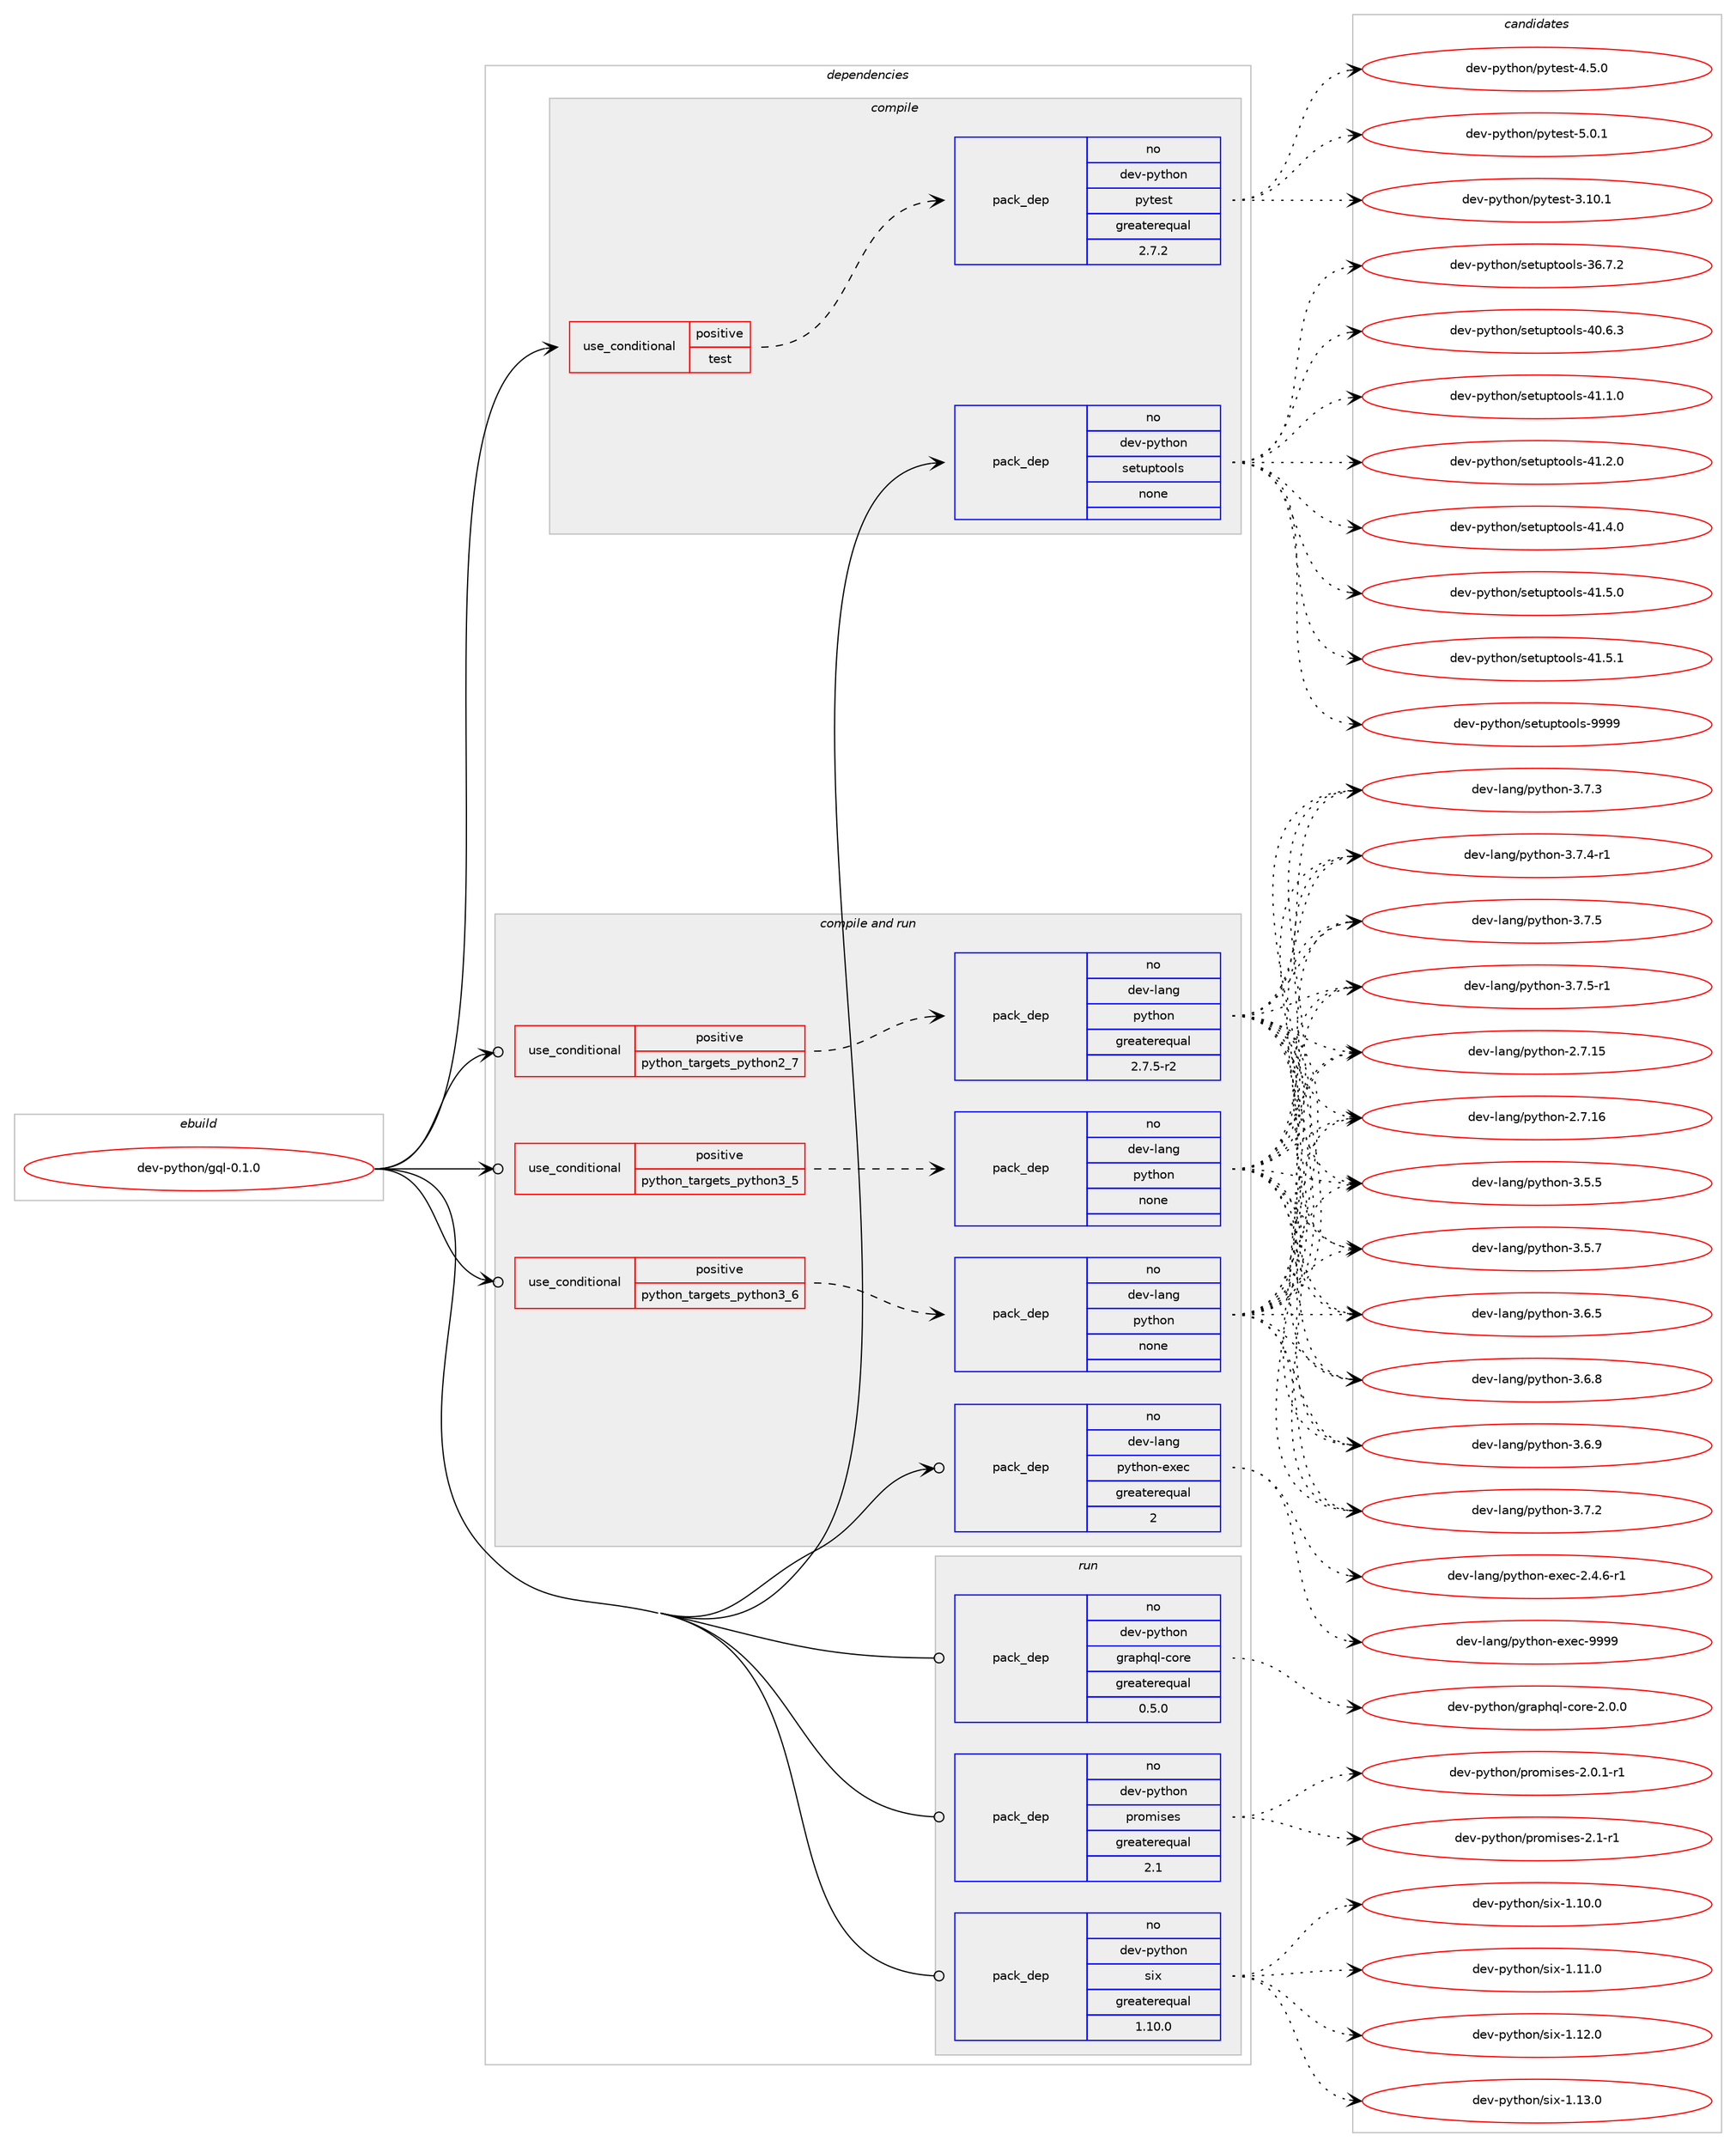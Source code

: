 digraph prolog {

# *************
# Graph options
# *************

newrank=true;
concentrate=true;
compound=true;
graph [rankdir=LR,fontname=Helvetica,fontsize=10,ranksep=1.5];#, ranksep=2.5, nodesep=0.2];
edge  [arrowhead=vee];
node  [fontname=Helvetica,fontsize=10];

# **********
# The ebuild
# **********

subgraph cluster_leftcol {
color=gray;
rank=same;
label=<<i>ebuild</i>>;
id [label="dev-python/gql-0.1.0", color=red, width=4, href="../dev-python/gql-0.1.0.svg"];
}

# ****************
# The dependencies
# ****************

subgraph cluster_midcol {
color=gray;
label=<<i>dependencies</i>>;
subgraph cluster_compile {
fillcolor="#eeeeee";
style=filled;
label=<<i>compile</i>>;
subgraph cond140191 {
dependency607367 [label=<<TABLE BORDER="0" CELLBORDER="1" CELLSPACING="0" CELLPADDING="4"><TR><TD ROWSPAN="3" CELLPADDING="10">use_conditional</TD></TR><TR><TD>positive</TD></TR><TR><TD>test</TD></TR></TABLE>>, shape=none, color=red];
subgraph pack455378 {
dependency607368 [label=<<TABLE BORDER="0" CELLBORDER="1" CELLSPACING="0" CELLPADDING="4" WIDTH="220"><TR><TD ROWSPAN="6" CELLPADDING="30">pack_dep</TD></TR><TR><TD WIDTH="110">no</TD></TR><TR><TD>dev-python</TD></TR><TR><TD>pytest</TD></TR><TR><TD>greaterequal</TD></TR><TR><TD>2.7.2</TD></TR></TABLE>>, shape=none, color=blue];
}
dependency607367:e -> dependency607368:w [weight=20,style="dashed",arrowhead="vee"];
}
id:e -> dependency607367:w [weight=20,style="solid",arrowhead="vee"];
subgraph pack455379 {
dependency607369 [label=<<TABLE BORDER="0" CELLBORDER="1" CELLSPACING="0" CELLPADDING="4" WIDTH="220"><TR><TD ROWSPAN="6" CELLPADDING="30">pack_dep</TD></TR><TR><TD WIDTH="110">no</TD></TR><TR><TD>dev-python</TD></TR><TR><TD>setuptools</TD></TR><TR><TD>none</TD></TR><TR><TD></TD></TR></TABLE>>, shape=none, color=blue];
}
id:e -> dependency607369:w [weight=20,style="solid",arrowhead="vee"];
}
subgraph cluster_compileandrun {
fillcolor="#eeeeee";
style=filled;
label=<<i>compile and run</i>>;
subgraph cond140192 {
dependency607370 [label=<<TABLE BORDER="0" CELLBORDER="1" CELLSPACING="0" CELLPADDING="4"><TR><TD ROWSPAN="3" CELLPADDING="10">use_conditional</TD></TR><TR><TD>positive</TD></TR><TR><TD>python_targets_python2_7</TD></TR></TABLE>>, shape=none, color=red];
subgraph pack455380 {
dependency607371 [label=<<TABLE BORDER="0" CELLBORDER="1" CELLSPACING="0" CELLPADDING="4" WIDTH="220"><TR><TD ROWSPAN="6" CELLPADDING="30">pack_dep</TD></TR><TR><TD WIDTH="110">no</TD></TR><TR><TD>dev-lang</TD></TR><TR><TD>python</TD></TR><TR><TD>greaterequal</TD></TR><TR><TD>2.7.5-r2</TD></TR></TABLE>>, shape=none, color=blue];
}
dependency607370:e -> dependency607371:w [weight=20,style="dashed",arrowhead="vee"];
}
id:e -> dependency607370:w [weight=20,style="solid",arrowhead="odotvee"];
subgraph cond140193 {
dependency607372 [label=<<TABLE BORDER="0" CELLBORDER="1" CELLSPACING="0" CELLPADDING="4"><TR><TD ROWSPAN="3" CELLPADDING="10">use_conditional</TD></TR><TR><TD>positive</TD></TR><TR><TD>python_targets_python3_5</TD></TR></TABLE>>, shape=none, color=red];
subgraph pack455381 {
dependency607373 [label=<<TABLE BORDER="0" CELLBORDER="1" CELLSPACING="0" CELLPADDING="4" WIDTH="220"><TR><TD ROWSPAN="6" CELLPADDING="30">pack_dep</TD></TR><TR><TD WIDTH="110">no</TD></TR><TR><TD>dev-lang</TD></TR><TR><TD>python</TD></TR><TR><TD>none</TD></TR><TR><TD></TD></TR></TABLE>>, shape=none, color=blue];
}
dependency607372:e -> dependency607373:w [weight=20,style="dashed",arrowhead="vee"];
}
id:e -> dependency607372:w [weight=20,style="solid",arrowhead="odotvee"];
subgraph cond140194 {
dependency607374 [label=<<TABLE BORDER="0" CELLBORDER="1" CELLSPACING="0" CELLPADDING="4"><TR><TD ROWSPAN="3" CELLPADDING="10">use_conditional</TD></TR><TR><TD>positive</TD></TR><TR><TD>python_targets_python3_6</TD></TR></TABLE>>, shape=none, color=red];
subgraph pack455382 {
dependency607375 [label=<<TABLE BORDER="0" CELLBORDER="1" CELLSPACING="0" CELLPADDING="4" WIDTH="220"><TR><TD ROWSPAN="6" CELLPADDING="30">pack_dep</TD></TR><TR><TD WIDTH="110">no</TD></TR><TR><TD>dev-lang</TD></TR><TR><TD>python</TD></TR><TR><TD>none</TD></TR><TR><TD></TD></TR></TABLE>>, shape=none, color=blue];
}
dependency607374:e -> dependency607375:w [weight=20,style="dashed",arrowhead="vee"];
}
id:e -> dependency607374:w [weight=20,style="solid",arrowhead="odotvee"];
subgraph pack455383 {
dependency607376 [label=<<TABLE BORDER="0" CELLBORDER="1" CELLSPACING="0" CELLPADDING="4" WIDTH="220"><TR><TD ROWSPAN="6" CELLPADDING="30">pack_dep</TD></TR><TR><TD WIDTH="110">no</TD></TR><TR><TD>dev-lang</TD></TR><TR><TD>python-exec</TD></TR><TR><TD>greaterequal</TD></TR><TR><TD>2</TD></TR></TABLE>>, shape=none, color=blue];
}
id:e -> dependency607376:w [weight=20,style="solid",arrowhead="odotvee"];
}
subgraph cluster_run {
fillcolor="#eeeeee";
style=filled;
label=<<i>run</i>>;
subgraph pack455384 {
dependency607377 [label=<<TABLE BORDER="0" CELLBORDER="1" CELLSPACING="0" CELLPADDING="4" WIDTH="220"><TR><TD ROWSPAN="6" CELLPADDING="30">pack_dep</TD></TR><TR><TD WIDTH="110">no</TD></TR><TR><TD>dev-python</TD></TR><TR><TD>graphql-core</TD></TR><TR><TD>greaterequal</TD></TR><TR><TD>0.5.0</TD></TR></TABLE>>, shape=none, color=blue];
}
id:e -> dependency607377:w [weight=20,style="solid",arrowhead="odot"];
subgraph pack455385 {
dependency607378 [label=<<TABLE BORDER="0" CELLBORDER="1" CELLSPACING="0" CELLPADDING="4" WIDTH="220"><TR><TD ROWSPAN="6" CELLPADDING="30">pack_dep</TD></TR><TR><TD WIDTH="110">no</TD></TR><TR><TD>dev-python</TD></TR><TR><TD>promises</TD></TR><TR><TD>greaterequal</TD></TR><TR><TD>2.1</TD></TR></TABLE>>, shape=none, color=blue];
}
id:e -> dependency607378:w [weight=20,style="solid",arrowhead="odot"];
subgraph pack455386 {
dependency607379 [label=<<TABLE BORDER="0" CELLBORDER="1" CELLSPACING="0" CELLPADDING="4" WIDTH="220"><TR><TD ROWSPAN="6" CELLPADDING="30">pack_dep</TD></TR><TR><TD WIDTH="110">no</TD></TR><TR><TD>dev-python</TD></TR><TR><TD>six</TD></TR><TR><TD>greaterequal</TD></TR><TR><TD>1.10.0</TD></TR></TABLE>>, shape=none, color=blue];
}
id:e -> dependency607379:w [weight=20,style="solid",arrowhead="odot"];
}
}

# **************
# The candidates
# **************

subgraph cluster_choices {
rank=same;
color=gray;
label=<<i>candidates</i>>;

subgraph choice455378 {
color=black;
nodesep=1;
choice100101118451121211161041111104711212111610111511645514649484649 [label="dev-python/pytest-3.10.1", color=red, width=4,href="../dev-python/pytest-3.10.1.svg"];
choice1001011184511212111610411111047112121116101115116455246534648 [label="dev-python/pytest-4.5.0", color=red, width=4,href="../dev-python/pytest-4.5.0.svg"];
choice1001011184511212111610411111047112121116101115116455346484649 [label="dev-python/pytest-5.0.1", color=red, width=4,href="../dev-python/pytest-5.0.1.svg"];
dependency607368:e -> choice100101118451121211161041111104711212111610111511645514649484649:w [style=dotted,weight="100"];
dependency607368:e -> choice1001011184511212111610411111047112121116101115116455246534648:w [style=dotted,weight="100"];
dependency607368:e -> choice1001011184511212111610411111047112121116101115116455346484649:w [style=dotted,weight="100"];
}
subgraph choice455379 {
color=black;
nodesep=1;
choice100101118451121211161041111104711510111611711211611111110811545515446554650 [label="dev-python/setuptools-36.7.2", color=red, width=4,href="../dev-python/setuptools-36.7.2.svg"];
choice100101118451121211161041111104711510111611711211611111110811545524846544651 [label="dev-python/setuptools-40.6.3", color=red, width=4,href="../dev-python/setuptools-40.6.3.svg"];
choice100101118451121211161041111104711510111611711211611111110811545524946494648 [label="dev-python/setuptools-41.1.0", color=red, width=4,href="../dev-python/setuptools-41.1.0.svg"];
choice100101118451121211161041111104711510111611711211611111110811545524946504648 [label="dev-python/setuptools-41.2.0", color=red, width=4,href="../dev-python/setuptools-41.2.0.svg"];
choice100101118451121211161041111104711510111611711211611111110811545524946524648 [label="dev-python/setuptools-41.4.0", color=red, width=4,href="../dev-python/setuptools-41.4.0.svg"];
choice100101118451121211161041111104711510111611711211611111110811545524946534648 [label="dev-python/setuptools-41.5.0", color=red, width=4,href="../dev-python/setuptools-41.5.0.svg"];
choice100101118451121211161041111104711510111611711211611111110811545524946534649 [label="dev-python/setuptools-41.5.1", color=red, width=4,href="../dev-python/setuptools-41.5.1.svg"];
choice10010111845112121116104111110471151011161171121161111111081154557575757 [label="dev-python/setuptools-9999", color=red, width=4,href="../dev-python/setuptools-9999.svg"];
dependency607369:e -> choice100101118451121211161041111104711510111611711211611111110811545515446554650:w [style=dotted,weight="100"];
dependency607369:e -> choice100101118451121211161041111104711510111611711211611111110811545524846544651:w [style=dotted,weight="100"];
dependency607369:e -> choice100101118451121211161041111104711510111611711211611111110811545524946494648:w [style=dotted,weight="100"];
dependency607369:e -> choice100101118451121211161041111104711510111611711211611111110811545524946504648:w [style=dotted,weight="100"];
dependency607369:e -> choice100101118451121211161041111104711510111611711211611111110811545524946524648:w [style=dotted,weight="100"];
dependency607369:e -> choice100101118451121211161041111104711510111611711211611111110811545524946534648:w [style=dotted,weight="100"];
dependency607369:e -> choice100101118451121211161041111104711510111611711211611111110811545524946534649:w [style=dotted,weight="100"];
dependency607369:e -> choice10010111845112121116104111110471151011161171121161111111081154557575757:w [style=dotted,weight="100"];
}
subgraph choice455380 {
color=black;
nodesep=1;
choice10010111845108971101034711212111610411111045504655464953 [label="dev-lang/python-2.7.15", color=red, width=4,href="../dev-lang/python-2.7.15.svg"];
choice10010111845108971101034711212111610411111045504655464954 [label="dev-lang/python-2.7.16", color=red, width=4,href="../dev-lang/python-2.7.16.svg"];
choice100101118451089711010347112121116104111110455146534653 [label="dev-lang/python-3.5.5", color=red, width=4,href="../dev-lang/python-3.5.5.svg"];
choice100101118451089711010347112121116104111110455146534655 [label="dev-lang/python-3.5.7", color=red, width=4,href="../dev-lang/python-3.5.7.svg"];
choice100101118451089711010347112121116104111110455146544653 [label="dev-lang/python-3.6.5", color=red, width=4,href="../dev-lang/python-3.6.5.svg"];
choice100101118451089711010347112121116104111110455146544656 [label="dev-lang/python-3.6.8", color=red, width=4,href="../dev-lang/python-3.6.8.svg"];
choice100101118451089711010347112121116104111110455146544657 [label="dev-lang/python-3.6.9", color=red, width=4,href="../dev-lang/python-3.6.9.svg"];
choice100101118451089711010347112121116104111110455146554650 [label="dev-lang/python-3.7.2", color=red, width=4,href="../dev-lang/python-3.7.2.svg"];
choice100101118451089711010347112121116104111110455146554651 [label="dev-lang/python-3.7.3", color=red, width=4,href="../dev-lang/python-3.7.3.svg"];
choice1001011184510897110103471121211161041111104551465546524511449 [label="dev-lang/python-3.7.4-r1", color=red, width=4,href="../dev-lang/python-3.7.4-r1.svg"];
choice100101118451089711010347112121116104111110455146554653 [label="dev-lang/python-3.7.5", color=red, width=4,href="../dev-lang/python-3.7.5.svg"];
choice1001011184510897110103471121211161041111104551465546534511449 [label="dev-lang/python-3.7.5-r1", color=red, width=4,href="../dev-lang/python-3.7.5-r1.svg"];
dependency607371:e -> choice10010111845108971101034711212111610411111045504655464953:w [style=dotted,weight="100"];
dependency607371:e -> choice10010111845108971101034711212111610411111045504655464954:w [style=dotted,weight="100"];
dependency607371:e -> choice100101118451089711010347112121116104111110455146534653:w [style=dotted,weight="100"];
dependency607371:e -> choice100101118451089711010347112121116104111110455146534655:w [style=dotted,weight="100"];
dependency607371:e -> choice100101118451089711010347112121116104111110455146544653:w [style=dotted,weight="100"];
dependency607371:e -> choice100101118451089711010347112121116104111110455146544656:w [style=dotted,weight="100"];
dependency607371:e -> choice100101118451089711010347112121116104111110455146544657:w [style=dotted,weight="100"];
dependency607371:e -> choice100101118451089711010347112121116104111110455146554650:w [style=dotted,weight="100"];
dependency607371:e -> choice100101118451089711010347112121116104111110455146554651:w [style=dotted,weight="100"];
dependency607371:e -> choice1001011184510897110103471121211161041111104551465546524511449:w [style=dotted,weight="100"];
dependency607371:e -> choice100101118451089711010347112121116104111110455146554653:w [style=dotted,weight="100"];
dependency607371:e -> choice1001011184510897110103471121211161041111104551465546534511449:w [style=dotted,weight="100"];
}
subgraph choice455381 {
color=black;
nodesep=1;
choice10010111845108971101034711212111610411111045504655464953 [label="dev-lang/python-2.7.15", color=red, width=4,href="../dev-lang/python-2.7.15.svg"];
choice10010111845108971101034711212111610411111045504655464954 [label="dev-lang/python-2.7.16", color=red, width=4,href="../dev-lang/python-2.7.16.svg"];
choice100101118451089711010347112121116104111110455146534653 [label="dev-lang/python-3.5.5", color=red, width=4,href="../dev-lang/python-3.5.5.svg"];
choice100101118451089711010347112121116104111110455146534655 [label="dev-lang/python-3.5.7", color=red, width=4,href="../dev-lang/python-3.5.7.svg"];
choice100101118451089711010347112121116104111110455146544653 [label="dev-lang/python-3.6.5", color=red, width=4,href="../dev-lang/python-3.6.5.svg"];
choice100101118451089711010347112121116104111110455146544656 [label="dev-lang/python-3.6.8", color=red, width=4,href="../dev-lang/python-3.6.8.svg"];
choice100101118451089711010347112121116104111110455146544657 [label="dev-lang/python-3.6.9", color=red, width=4,href="../dev-lang/python-3.6.9.svg"];
choice100101118451089711010347112121116104111110455146554650 [label="dev-lang/python-3.7.2", color=red, width=4,href="../dev-lang/python-3.7.2.svg"];
choice100101118451089711010347112121116104111110455146554651 [label="dev-lang/python-3.7.3", color=red, width=4,href="../dev-lang/python-3.7.3.svg"];
choice1001011184510897110103471121211161041111104551465546524511449 [label="dev-lang/python-3.7.4-r1", color=red, width=4,href="../dev-lang/python-3.7.4-r1.svg"];
choice100101118451089711010347112121116104111110455146554653 [label="dev-lang/python-3.7.5", color=red, width=4,href="../dev-lang/python-3.7.5.svg"];
choice1001011184510897110103471121211161041111104551465546534511449 [label="dev-lang/python-3.7.5-r1", color=red, width=4,href="../dev-lang/python-3.7.5-r1.svg"];
dependency607373:e -> choice10010111845108971101034711212111610411111045504655464953:w [style=dotted,weight="100"];
dependency607373:e -> choice10010111845108971101034711212111610411111045504655464954:w [style=dotted,weight="100"];
dependency607373:e -> choice100101118451089711010347112121116104111110455146534653:w [style=dotted,weight="100"];
dependency607373:e -> choice100101118451089711010347112121116104111110455146534655:w [style=dotted,weight="100"];
dependency607373:e -> choice100101118451089711010347112121116104111110455146544653:w [style=dotted,weight="100"];
dependency607373:e -> choice100101118451089711010347112121116104111110455146544656:w [style=dotted,weight="100"];
dependency607373:e -> choice100101118451089711010347112121116104111110455146544657:w [style=dotted,weight="100"];
dependency607373:e -> choice100101118451089711010347112121116104111110455146554650:w [style=dotted,weight="100"];
dependency607373:e -> choice100101118451089711010347112121116104111110455146554651:w [style=dotted,weight="100"];
dependency607373:e -> choice1001011184510897110103471121211161041111104551465546524511449:w [style=dotted,weight="100"];
dependency607373:e -> choice100101118451089711010347112121116104111110455146554653:w [style=dotted,weight="100"];
dependency607373:e -> choice1001011184510897110103471121211161041111104551465546534511449:w [style=dotted,weight="100"];
}
subgraph choice455382 {
color=black;
nodesep=1;
choice10010111845108971101034711212111610411111045504655464953 [label="dev-lang/python-2.7.15", color=red, width=4,href="../dev-lang/python-2.7.15.svg"];
choice10010111845108971101034711212111610411111045504655464954 [label="dev-lang/python-2.7.16", color=red, width=4,href="../dev-lang/python-2.7.16.svg"];
choice100101118451089711010347112121116104111110455146534653 [label="dev-lang/python-3.5.5", color=red, width=4,href="../dev-lang/python-3.5.5.svg"];
choice100101118451089711010347112121116104111110455146534655 [label="dev-lang/python-3.5.7", color=red, width=4,href="../dev-lang/python-3.5.7.svg"];
choice100101118451089711010347112121116104111110455146544653 [label="dev-lang/python-3.6.5", color=red, width=4,href="../dev-lang/python-3.6.5.svg"];
choice100101118451089711010347112121116104111110455146544656 [label="dev-lang/python-3.6.8", color=red, width=4,href="../dev-lang/python-3.6.8.svg"];
choice100101118451089711010347112121116104111110455146544657 [label="dev-lang/python-3.6.9", color=red, width=4,href="../dev-lang/python-3.6.9.svg"];
choice100101118451089711010347112121116104111110455146554650 [label="dev-lang/python-3.7.2", color=red, width=4,href="../dev-lang/python-3.7.2.svg"];
choice100101118451089711010347112121116104111110455146554651 [label="dev-lang/python-3.7.3", color=red, width=4,href="../dev-lang/python-3.7.3.svg"];
choice1001011184510897110103471121211161041111104551465546524511449 [label="dev-lang/python-3.7.4-r1", color=red, width=4,href="../dev-lang/python-3.7.4-r1.svg"];
choice100101118451089711010347112121116104111110455146554653 [label="dev-lang/python-3.7.5", color=red, width=4,href="../dev-lang/python-3.7.5.svg"];
choice1001011184510897110103471121211161041111104551465546534511449 [label="dev-lang/python-3.7.5-r1", color=red, width=4,href="../dev-lang/python-3.7.5-r1.svg"];
dependency607375:e -> choice10010111845108971101034711212111610411111045504655464953:w [style=dotted,weight="100"];
dependency607375:e -> choice10010111845108971101034711212111610411111045504655464954:w [style=dotted,weight="100"];
dependency607375:e -> choice100101118451089711010347112121116104111110455146534653:w [style=dotted,weight="100"];
dependency607375:e -> choice100101118451089711010347112121116104111110455146534655:w [style=dotted,weight="100"];
dependency607375:e -> choice100101118451089711010347112121116104111110455146544653:w [style=dotted,weight="100"];
dependency607375:e -> choice100101118451089711010347112121116104111110455146544656:w [style=dotted,weight="100"];
dependency607375:e -> choice100101118451089711010347112121116104111110455146544657:w [style=dotted,weight="100"];
dependency607375:e -> choice100101118451089711010347112121116104111110455146554650:w [style=dotted,weight="100"];
dependency607375:e -> choice100101118451089711010347112121116104111110455146554651:w [style=dotted,weight="100"];
dependency607375:e -> choice1001011184510897110103471121211161041111104551465546524511449:w [style=dotted,weight="100"];
dependency607375:e -> choice100101118451089711010347112121116104111110455146554653:w [style=dotted,weight="100"];
dependency607375:e -> choice1001011184510897110103471121211161041111104551465546534511449:w [style=dotted,weight="100"];
}
subgraph choice455383 {
color=black;
nodesep=1;
choice10010111845108971101034711212111610411111045101120101994550465246544511449 [label="dev-lang/python-exec-2.4.6-r1", color=red, width=4,href="../dev-lang/python-exec-2.4.6-r1.svg"];
choice10010111845108971101034711212111610411111045101120101994557575757 [label="dev-lang/python-exec-9999", color=red, width=4,href="../dev-lang/python-exec-9999.svg"];
dependency607376:e -> choice10010111845108971101034711212111610411111045101120101994550465246544511449:w [style=dotted,weight="100"];
dependency607376:e -> choice10010111845108971101034711212111610411111045101120101994557575757:w [style=dotted,weight="100"];
}
subgraph choice455384 {
color=black;
nodesep=1;
choice1001011184511212111610411111047103114971121041131084599111114101455046484648 [label="dev-python/graphql-core-2.0.0", color=red, width=4,href="../dev-python/graphql-core-2.0.0.svg"];
dependency607377:e -> choice1001011184511212111610411111047103114971121041131084599111114101455046484648:w [style=dotted,weight="100"];
}
subgraph choice455385 {
color=black;
nodesep=1;
choice10010111845112121116104111110471121141111091051151011154550464846494511449 [label="dev-python/promises-2.0.1-r1", color=red, width=4,href="../dev-python/promises-2.0.1-r1.svg"];
choice1001011184511212111610411111047112114111109105115101115455046494511449 [label="dev-python/promises-2.1-r1", color=red, width=4,href="../dev-python/promises-2.1-r1.svg"];
dependency607378:e -> choice10010111845112121116104111110471121141111091051151011154550464846494511449:w [style=dotted,weight="100"];
dependency607378:e -> choice1001011184511212111610411111047112114111109105115101115455046494511449:w [style=dotted,weight="100"];
}
subgraph choice455386 {
color=black;
nodesep=1;
choice100101118451121211161041111104711510512045494649484648 [label="dev-python/six-1.10.0", color=red, width=4,href="../dev-python/six-1.10.0.svg"];
choice100101118451121211161041111104711510512045494649494648 [label="dev-python/six-1.11.0", color=red, width=4,href="../dev-python/six-1.11.0.svg"];
choice100101118451121211161041111104711510512045494649504648 [label="dev-python/six-1.12.0", color=red, width=4,href="../dev-python/six-1.12.0.svg"];
choice100101118451121211161041111104711510512045494649514648 [label="dev-python/six-1.13.0", color=red, width=4,href="../dev-python/six-1.13.0.svg"];
dependency607379:e -> choice100101118451121211161041111104711510512045494649484648:w [style=dotted,weight="100"];
dependency607379:e -> choice100101118451121211161041111104711510512045494649494648:w [style=dotted,weight="100"];
dependency607379:e -> choice100101118451121211161041111104711510512045494649504648:w [style=dotted,weight="100"];
dependency607379:e -> choice100101118451121211161041111104711510512045494649514648:w [style=dotted,weight="100"];
}
}

}
